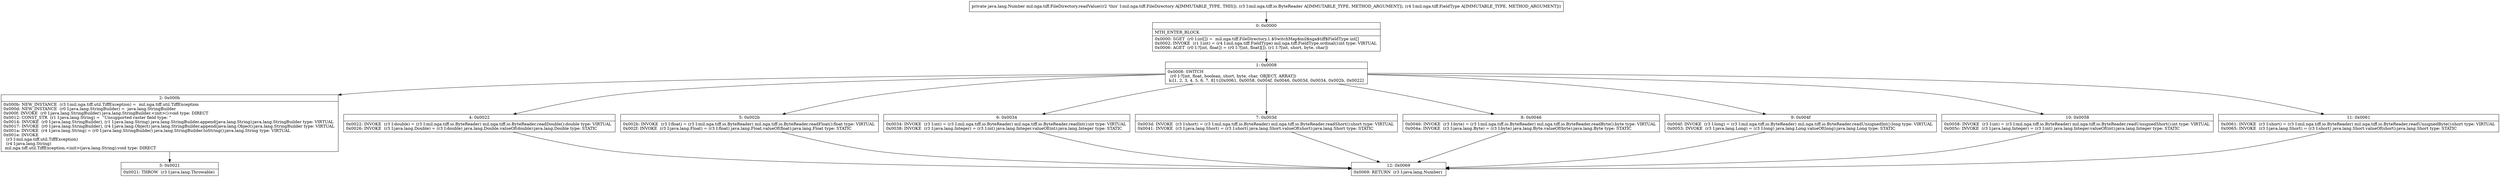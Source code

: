digraph "CFG formil.nga.tiff.FileDirectory.readValue(Lmil\/nga\/tiff\/io\/ByteReader;Lmil\/nga\/tiff\/FieldType;)Ljava\/lang\/Number;" {
Node_0 [shape=record,label="{0\:\ 0x0000|MTH_ENTER_BLOCK\l|0x0000: SGET  (r0 I:int[]) =  mil.nga.tiff.FileDirectory.1.$SwitchMap$mil$nga$tiff$FieldType int[] \l0x0002: INVOKE  (r1 I:int) = (r4 I:mil.nga.tiff.FieldType) mil.nga.tiff.FieldType.ordinal():int type: VIRTUAL \l0x0006: AGET  (r0 I:?[int, float]) = (r0 I:?[int, float][]), (r1 I:?[int, short, byte, char]) \l}"];
Node_1 [shape=record,label="{1\:\ 0x0008|0x0008: SWITCH  \l  (r0 I:?[int, float, boolean, short, byte, char, OBJECT, ARRAY])\l k:[1, 2, 3, 4, 5, 6, 7, 8] t:[0x0061, 0x0058, 0x004f, 0x0046, 0x003d, 0x0034, 0x002b, 0x0022] \l}"];
Node_2 [shape=record,label="{2\:\ 0x000b|0x000b: NEW_INSTANCE  (r3 I:mil.nga.tiff.util.TiffException) =  mil.nga.tiff.util.TiffException \l0x000d: NEW_INSTANCE  (r0 I:java.lang.StringBuilder) =  java.lang.StringBuilder \l0x000f: INVOKE  (r0 I:java.lang.StringBuilder) java.lang.StringBuilder.\<init\>():void type: DIRECT \l0x0012: CONST_STR  (r1 I:java.lang.String) =  \"Unsupported raster field type: \" \l0x0014: INVOKE  (r0 I:java.lang.StringBuilder), (r1 I:java.lang.String) java.lang.StringBuilder.append(java.lang.String):java.lang.StringBuilder type: VIRTUAL \l0x0017: INVOKE  (r0 I:java.lang.StringBuilder), (r4 I:java.lang.Object) java.lang.StringBuilder.append(java.lang.Object):java.lang.StringBuilder type: VIRTUAL \l0x001a: INVOKE  (r4 I:java.lang.String) = (r0 I:java.lang.StringBuilder) java.lang.StringBuilder.toString():java.lang.String type: VIRTUAL \l0x001e: INVOKE  \l  (r3 I:mil.nga.tiff.util.TiffException)\l  (r4 I:java.lang.String)\l mil.nga.tiff.util.TiffException.\<init\>(java.lang.String):void type: DIRECT \l}"];
Node_3 [shape=record,label="{3\:\ 0x0021|0x0021: THROW  (r3 I:java.lang.Throwable) \l}"];
Node_4 [shape=record,label="{4\:\ 0x0022|0x0022: INVOKE  (r3 I:double) = (r3 I:mil.nga.tiff.io.ByteReader) mil.nga.tiff.io.ByteReader.readDouble():double type: VIRTUAL \l0x0026: INVOKE  (r3 I:java.lang.Double) = (r3 I:double) java.lang.Double.valueOf(double):java.lang.Double type: STATIC \l}"];
Node_5 [shape=record,label="{5\:\ 0x002b|0x002b: INVOKE  (r3 I:float) = (r3 I:mil.nga.tiff.io.ByteReader) mil.nga.tiff.io.ByteReader.readFloat():float type: VIRTUAL \l0x002f: INVOKE  (r3 I:java.lang.Float) = (r3 I:float) java.lang.Float.valueOf(float):java.lang.Float type: STATIC \l}"];
Node_6 [shape=record,label="{6\:\ 0x0034|0x0034: INVOKE  (r3 I:int) = (r3 I:mil.nga.tiff.io.ByteReader) mil.nga.tiff.io.ByteReader.readInt():int type: VIRTUAL \l0x0038: INVOKE  (r3 I:java.lang.Integer) = (r3 I:int) java.lang.Integer.valueOf(int):java.lang.Integer type: STATIC \l}"];
Node_7 [shape=record,label="{7\:\ 0x003d|0x003d: INVOKE  (r3 I:short) = (r3 I:mil.nga.tiff.io.ByteReader) mil.nga.tiff.io.ByteReader.readShort():short type: VIRTUAL \l0x0041: INVOKE  (r3 I:java.lang.Short) = (r3 I:short) java.lang.Short.valueOf(short):java.lang.Short type: STATIC \l}"];
Node_8 [shape=record,label="{8\:\ 0x0046|0x0046: INVOKE  (r3 I:byte) = (r3 I:mil.nga.tiff.io.ByteReader) mil.nga.tiff.io.ByteReader.readByte():byte type: VIRTUAL \l0x004a: INVOKE  (r3 I:java.lang.Byte) = (r3 I:byte) java.lang.Byte.valueOf(byte):java.lang.Byte type: STATIC \l}"];
Node_9 [shape=record,label="{9\:\ 0x004f|0x004f: INVOKE  (r3 I:long) = (r3 I:mil.nga.tiff.io.ByteReader) mil.nga.tiff.io.ByteReader.readUnsignedInt():long type: VIRTUAL \l0x0053: INVOKE  (r3 I:java.lang.Long) = (r3 I:long) java.lang.Long.valueOf(long):java.lang.Long type: STATIC \l}"];
Node_10 [shape=record,label="{10\:\ 0x0058|0x0058: INVOKE  (r3 I:int) = (r3 I:mil.nga.tiff.io.ByteReader) mil.nga.tiff.io.ByteReader.readUnsignedShort():int type: VIRTUAL \l0x005c: INVOKE  (r3 I:java.lang.Integer) = (r3 I:int) java.lang.Integer.valueOf(int):java.lang.Integer type: STATIC \l}"];
Node_11 [shape=record,label="{11\:\ 0x0061|0x0061: INVOKE  (r3 I:short) = (r3 I:mil.nga.tiff.io.ByteReader) mil.nga.tiff.io.ByteReader.readUnsignedByte():short type: VIRTUAL \l0x0065: INVOKE  (r3 I:java.lang.Short) = (r3 I:short) java.lang.Short.valueOf(short):java.lang.Short type: STATIC \l}"];
Node_12 [shape=record,label="{12\:\ 0x0069|0x0069: RETURN  (r3 I:java.lang.Number) \l}"];
MethodNode[shape=record,label="{private java.lang.Number mil.nga.tiff.FileDirectory.readValue((r2 'this' I:mil.nga.tiff.FileDirectory A[IMMUTABLE_TYPE, THIS]), (r3 I:mil.nga.tiff.io.ByteReader A[IMMUTABLE_TYPE, METHOD_ARGUMENT]), (r4 I:mil.nga.tiff.FieldType A[IMMUTABLE_TYPE, METHOD_ARGUMENT])) }"];
MethodNode -> Node_0;
Node_0 -> Node_1;
Node_1 -> Node_2;
Node_1 -> Node_4;
Node_1 -> Node_5;
Node_1 -> Node_6;
Node_1 -> Node_7;
Node_1 -> Node_8;
Node_1 -> Node_9;
Node_1 -> Node_10;
Node_1 -> Node_11;
Node_2 -> Node_3;
Node_4 -> Node_12;
Node_5 -> Node_12;
Node_6 -> Node_12;
Node_7 -> Node_12;
Node_8 -> Node_12;
Node_9 -> Node_12;
Node_10 -> Node_12;
Node_11 -> Node_12;
}

